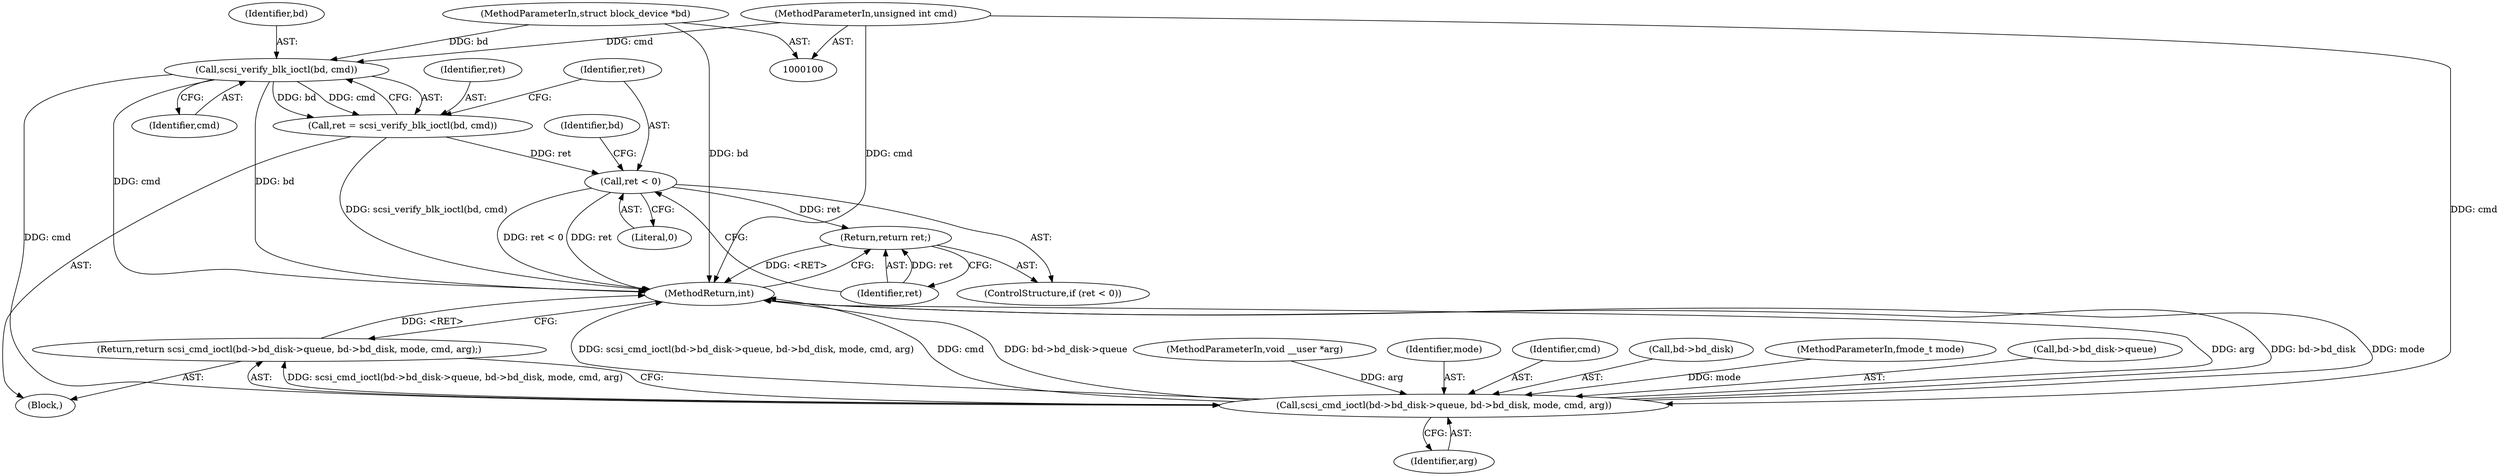 digraph "0_linux_0bfc96cb77224736dfa35c3c555d37b3646ef35e@pointer" {
"1000109" [label="(Call,scsi_verify_blk_ioctl(bd, cmd))"];
"1000101" [label="(MethodParameterIn,struct block_device *bd)"];
"1000103" [label="(MethodParameterIn,unsigned int cmd)"];
"1000107" [label="(Call,ret = scsi_verify_blk_ioctl(bd, cmd))"];
"1000113" [label="(Call,ret < 0)"];
"1000116" [label="(Return,return ret;)"];
"1000119" [label="(Call,scsi_cmd_ioctl(bd->bd_disk->queue, bd->bd_disk, mode, cmd, arg))"];
"1000118" [label="(Return,return scsi_cmd_ioctl(bd->bd_disk->queue, bd->bd_disk, mode, cmd, arg);)"];
"1000119" [label="(Call,scsi_cmd_ioctl(bd->bd_disk->queue, bd->bd_disk, mode, cmd, arg))"];
"1000104" [label="(MethodParameterIn,void __user *arg)"];
"1000103" [label="(MethodParameterIn,unsigned int cmd)"];
"1000128" [label="(Identifier,mode)"];
"1000129" [label="(Identifier,cmd)"];
"1000116" [label="(Return,return ret;)"];
"1000111" [label="(Identifier,cmd)"];
"1000115" [label="(Literal,0)"];
"1000122" [label="(Identifier,bd)"];
"1000130" [label="(Identifier,arg)"];
"1000108" [label="(Identifier,ret)"];
"1000109" [label="(Call,scsi_verify_blk_ioctl(bd, cmd))"];
"1000107" [label="(Call,ret = scsi_verify_blk_ioctl(bd, cmd))"];
"1000125" [label="(Call,bd->bd_disk)"];
"1000131" [label="(MethodReturn,int)"];
"1000110" [label="(Identifier,bd)"];
"1000102" [label="(MethodParameterIn,fmode_t mode)"];
"1000113" [label="(Call,ret < 0)"];
"1000112" [label="(ControlStructure,if (ret < 0))"];
"1000114" [label="(Identifier,ret)"];
"1000101" [label="(MethodParameterIn,struct block_device *bd)"];
"1000105" [label="(Block,)"];
"1000120" [label="(Call,bd->bd_disk->queue)"];
"1000118" [label="(Return,return scsi_cmd_ioctl(bd->bd_disk->queue, bd->bd_disk, mode, cmd, arg);)"];
"1000117" [label="(Identifier,ret)"];
"1000109" -> "1000107"  [label="AST: "];
"1000109" -> "1000111"  [label="CFG: "];
"1000110" -> "1000109"  [label="AST: "];
"1000111" -> "1000109"  [label="AST: "];
"1000107" -> "1000109"  [label="CFG: "];
"1000109" -> "1000131"  [label="DDG: cmd"];
"1000109" -> "1000131"  [label="DDG: bd"];
"1000109" -> "1000107"  [label="DDG: bd"];
"1000109" -> "1000107"  [label="DDG: cmd"];
"1000101" -> "1000109"  [label="DDG: bd"];
"1000103" -> "1000109"  [label="DDG: cmd"];
"1000109" -> "1000119"  [label="DDG: cmd"];
"1000101" -> "1000100"  [label="AST: "];
"1000101" -> "1000131"  [label="DDG: bd"];
"1000103" -> "1000100"  [label="AST: "];
"1000103" -> "1000131"  [label="DDG: cmd"];
"1000103" -> "1000119"  [label="DDG: cmd"];
"1000107" -> "1000105"  [label="AST: "];
"1000108" -> "1000107"  [label="AST: "];
"1000114" -> "1000107"  [label="CFG: "];
"1000107" -> "1000131"  [label="DDG: scsi_verify_blk_ioctl(bd, cmd)"];
"1000107" -> "1000113"  [label="DDG: ret"];
"1000113" -> "1000112"  [label="AST: "];
"1000113" -> "1000115"  [label="CFG: "];
"1000114" -> "1000113"  [label="AST: "];
"1000115" -> "1000113"  [label="AST: "];
"1000117" -> "1000113"  [label="CFG: "];
"1000122" -> "1000113"  [label="CFG: "];
"1000113" -> "1000131"  [label="DDG: ret"];
"1000113" -> "1000131"  [label="DDG: ret < 0"];
"1000113" -> "1000116"  [label="DDG: ret"];
"1000116" -> "1000112"  [label="AST: "];
"1000116" -> "1000117"  [label="CFG: "];
"1000117" -> "1000116"  [label="AST: "];
"1000131" -> "1000116"  [label="CFG: "];
"1000116" -> "1000131"  [label="DDG: <RET>"];
"1000117" -> "1000116"  [label="DDG: ret"];
"1000119" -> "1000118"  [label="AST: "];
"1000119" -> "1000130"  [label="CFG: "];
"1000120" -> "1000119"  [label="AST: "];
"1000125" -> "1000119"  [label="AST: "];
"1000128" -> "1000119"  [label="AST: "];
"1000129" -> "1000119"  [label="AST: "];
"1000130" -> "1000119"  [label="AST: "];
"1000118" -> "1000119"  [label="CFG: "];
"1000119" -> "1000131"  [label="DDG: arg"];
"1000119" -> "1000131"  [label="DDG: bd->bd_disk"];
"1000119" -> "1000131"  [label="DDG: mode"];
"1000119" -> "1000131"  [label="DDG: scsi_cmd_ioctl(bd->bd_disk->queue, bd->bd_disk, mode, cmd, arg)"];
"1000119" -> "1000131"  [label="DDG: cmd"];
"1000119" -> "1000131"  [label="DDG: bd->bd_disk->queue"];
"1000119" -> "1000118"  [label="DDG: scsi_cmd_ioctl(bd->bd_disk->queue, bd->bd_disk, mode, cmd, arg)"];
"1000102" -> "1000119"  [label="DDG: mode"];
"1000104" -> "1000119"  [label="DDG: arg"];
"1000118" -> "1000105"  [label="AST: "];
"1000131" -> "1000118"  [label="CFG: "];
"1000118" -> "1000131"  [label="DDG: <RET>"];
}
